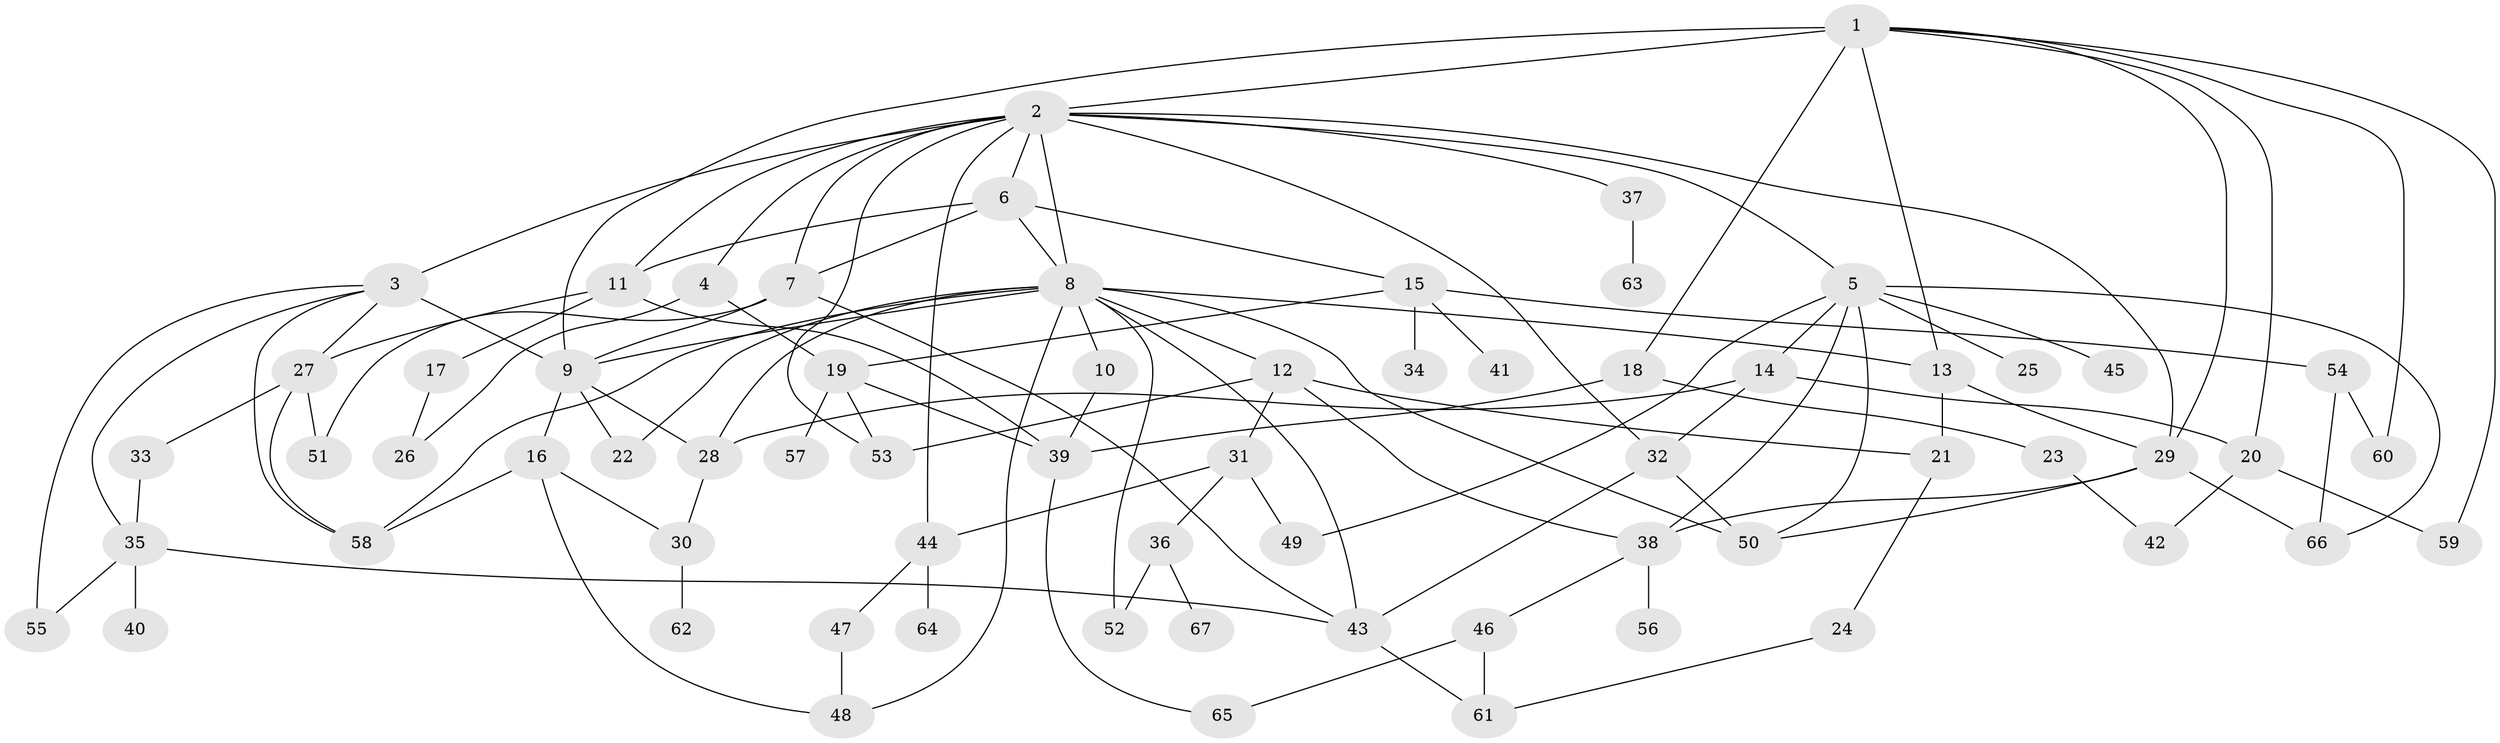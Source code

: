 // original degree distribution, {3: 0.2462686567164179, 11: 0.007462686567164179, 2: 0.291044776119403, 8: 0.022388059701492536, 6: 0.03731343283582089, 4: 0.09701492537313433, 5: 0.07462686567164178, 1: 0.21641791044776118, 7: 0.007462686567164179}
// Generated by graph-tools (version 1.1) at 2025/48/03/04/25 22:48:42]
// undirected, 67 vertices, 117 edges
graph export_dot {
  node [color=gray90,style=filled];
  1;
  2;
  3;
  4;
  5;
  6;
  7;
  8;
  9;
  10;
  11;
  12;
  13;
  14;
  15;
  16;
  17;
  18;
  19;
  20;
  21;
  22;
  23;
  24;
  25;
  26;
  27;
  28;
  29;
  30;
  31;
  32;
  33;
  34;
  35;
  36;
  37;
  38;
  39;
  40;
  41;
  42;
  43;
  44;
  45;
  46;
  47;
  48;
  49;
  50;
  51;
  52;
  53;
  54;
  55;
  56;
  57;
  58;
  59;
  60;
  61;
  62;
  63;
  64;
  65;
  66;
  67;
  1 -- 2 [weight=3.0];
  1 -- 9 [weight=1.0];
  1 -- 13 [weight=1.0];
  1 -- 18 [weight=1.0];
  1 -- 20 [weight=1.0];
  1 -- 29 [weight=1.0];
  1 -- 59 [weight=1.0];
  1 -- 60 [weight=1.0];
  2 -- 3 [weight=3.0];
  2 -- 4 [weight=1.0];
  2 -- 5 [weight=1.0];
  2 -- 6 [weight=1.0];
  2 -- 7 [weight=1.0];
  2 -- 8 [weight=1.0];
  2 -- 11 [weight=1.0];
  2 -- 29 [weight=2.0];
  2 -- 32 [weight=1.0];
  2 -- 37 [weight=1.0];
  2 -- 44 [weight=1.0];
  2 -- 53 [weight=1.0];
  3 -- 9 [weight=1.0];
  3 -- 27 [weight=1.0];
  3 -- 35 [weight=1.0];
  3 -- 55 [weight=1.0];
  3 -- 58 [weight=1.0];
  4 -- 19 [weight=1.0];
  4 -- 26 [weight=1.0];
  5 -- 14 [weight=1.0];
  5 -- 25 [weight=1.0];
  5 -- 38 [weight=1.0];
  5 -- 45 [weight=1.0];
  5 -- 49 [weight=1.0];
  5 -- 50 [weight=1.0];
  5 -- 66 [weight=1.0];
  6 -- 7 [weight=1.0];
  6 -- 8 [weight=1.0];
  6 -- 11 [weight=1.0];
  6 -- 15 [weight=1.0];
  7 -- 9 [weight=1.0];
  7 -- 43 [weight=1.0];
  7 -- 51 [weight=1.0];
  8 -- 9 [weight=1.0];
  8 -- 10 [weight=1.0];
  8 -- 12 [weight=1.0];
  8 -- 13 [weight=1.0];
  8 -- 22 [weight=1.0];
  8 -- 28 [weight=1.0];
  8 -- 43 [weight=1.0];
  8 -- 48 [weight=1.0];
  8 -- 50 [weight=1.0];
  8 -- 52 [weight=1.0];
  8 -- 58 [weight=1.0];
  9 -- 16 [weight=1.0];
  9 -- 22 [weight=1.0];
  9 -- 28 [weight=1.0];
  10 -- 39 [weight=1.0];
  11 -- 17 [weight=1.0];
  11 -- 27 [weight=1.0];
  11 -- 39 [weight=1.0];
  12 -- 21 [weight=1.0];
  12 -- 31 [weight=1.0];
  12 -- 38 [weight=1.0];
  12 -- 53 [weight=1.0];
  13 -- 21 [weight=1.0];
  13 -- 29 [weight=1.0];
  14 -- 20 [weight=1.0];
  14 -- 28 [weight=1.0];
  14 -- 32 [weight=1.0];
  15 -- 19 [weight=1.0];
  15 -- 34 [weight=1.0];
  15 -- 41 [weight=1.0];
  15 -- 54 [weight=1.0];
  16 -- 30 [weight=1.0];
  16 -- 48 [weight=1.0];
  16 -- 58 [weight=1.0];
  17 -- 26 [weight=1.0];
  18 -- 23 [weight=1.0];
  18 -- 39 [weight=1.0];
  19 -- 39 [weight=1.0];
  19 -- 53 [weight=1.0];
  19 -- 57 [weight=1.0];
  20 -- 42 [weight=1.0];
  20 -- 59 [weight=1.0];
  21 -- 24 [weight=1.0];
  23 -- 42 [weight=1.0];
  24 -- 61 [weight=1.0];
  27 -- 33 [weight=1.0];
  27 -- 51 [weight=1.0];
  27 -- 58 [weight=1.0];
  28 -- 30 [weight=1.0];
  29 -- 38 [weight=1.0];
  29 -- 50 [weight=1.0];
  29 -- 66 [weight=1.0];
  30 -- 62 [weight=1.0];
  31 -- 36 [weight=1.0];
  31 -- 44 [weight=1.0];
  31 -- 49 [weight=1.0];
  32 -- 43 [weight=1.0];
  32 -- 50 [weight=1.0];
  33 -- 35 [weight=1.0];
  35 -- 40 [weight=2.0];
  35 -- 43 [weight=1.0];
  35 -- 55 [weight=1.0];
  36 -- 52 [weight=1.0];
  36 -- 67 [weight=1.0];
  37 -- 63 [weight=1.0];
  38 -- 46 [weight=1.0];
  38 -- 56 [weight=2.0];
  39 -- 65 [weight=1.0];
  43 -- 61 [weight=1.0];
  44 -- 47 [weight=1.0];
  44 -- 64 [weight=1.0];
  46 -- 61 [weight=1.0];
  46 -- 65 [weight=1.0];
  47 -- 48 [weight=1.0];
  54 -- 60 [weight=1.0];
  54 -- 66 [weight=1.0];
}
